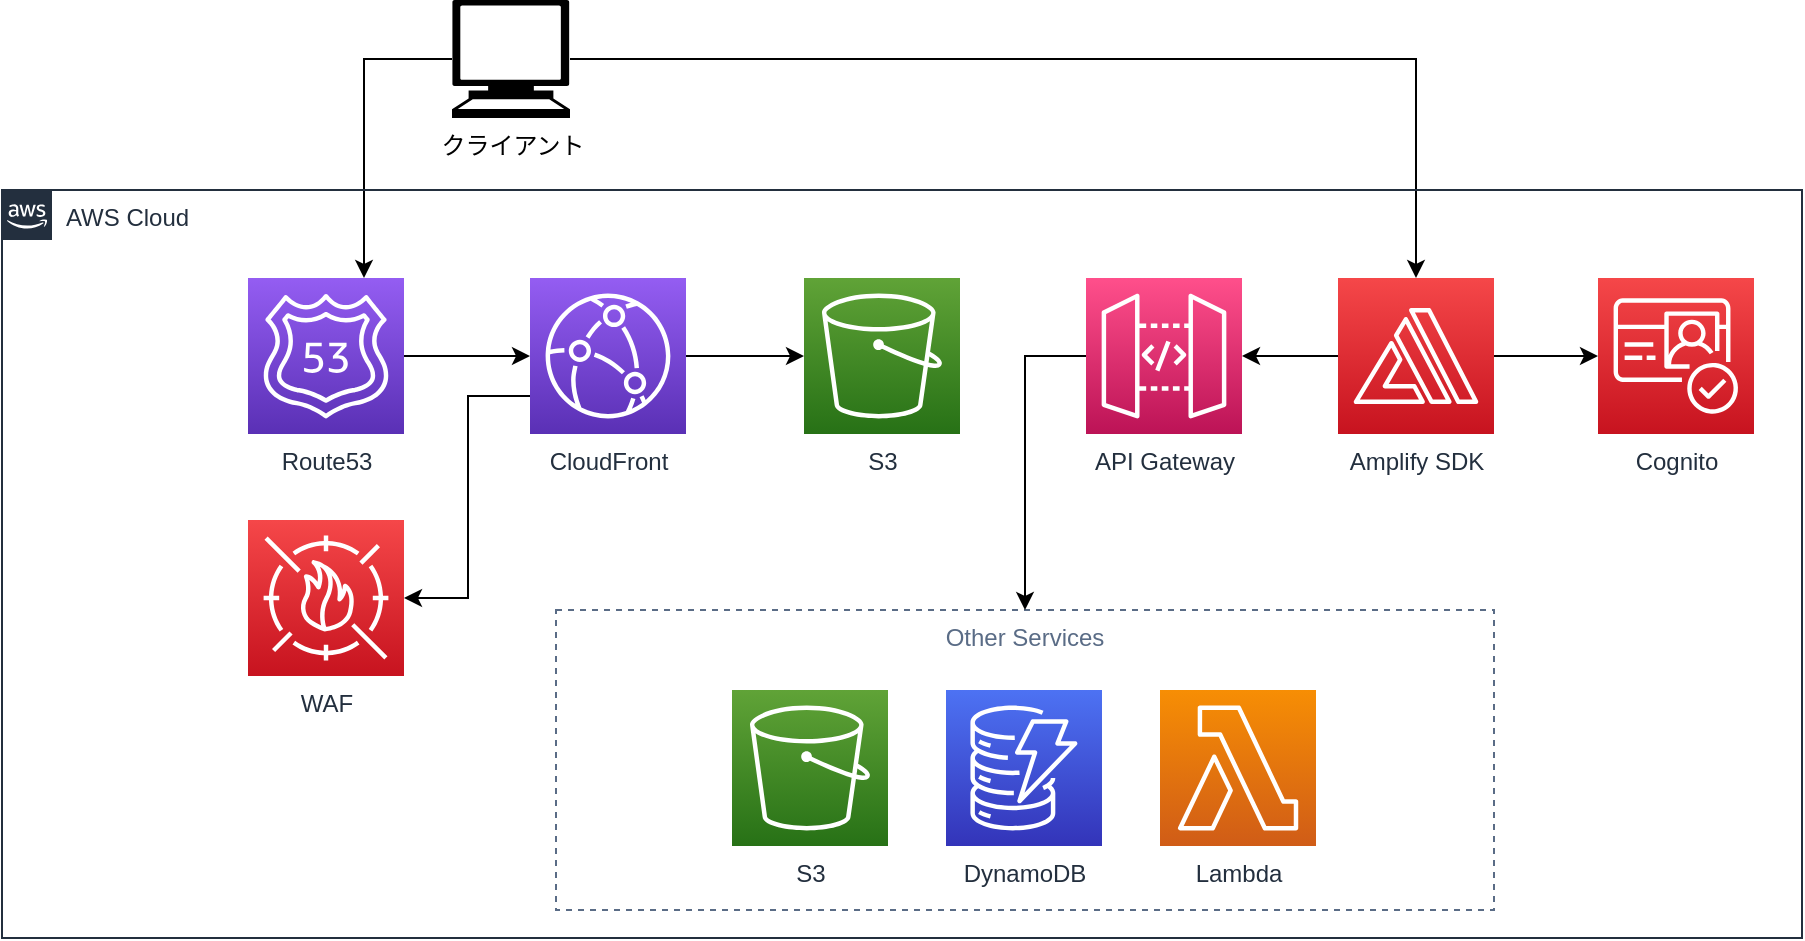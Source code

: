 <mxfile version="21.1.2" type="device">
  <diagram name="ページ1" id="80s_TT-eO7807xOBP9RJ">
    <mxGraphModel dx="1674" dy="844" grid="0" gridSize="10" guides="1" tooltips="1" connect="1" arrows="1" fold="1" page="1" pageScale="1" pageWidth="1169" pageHeight="827" math="0" shadow="0">
      <root>
        <mxCell id="0" />
        <mxCell id="1" parent="0" />
        <mxCell id="b-HRCgTtAuN_dH9P7AYA-6" style="edgeStyle=orthogonalEdgeStyle;rounded=0;orthogonalLoop=1;jettySize=auto;html=1;" parent="1" source="b-HRCgTtAuN_dH9P7AYA-3" target="b-HRCgTtAuN_dH9P7AYA-5" edge="1">
          <mxGeometry relative="1" as="geometry">
            <Array as="points">
              <mxPoint x="286" y="168" />
            </Array>
          </mxGeometry>
        </mxCell>
        <mxCell id="rKdkZZPiWeMUejs4Be-v-7" style="edgeStyle=orthogonalEdgeStyle;rounded=0;orthogonalLoop=1;jettySize=auto;html=1;" edge="1" parent="1" source="b-HRCgTtAuN_dH9P7AYA-3" target="rKdkZZPiWeMUejs4Be-v-6">
          <mxGeometry relative="1" as="geometry" />
        </mxCell>
        <mxCell id="b-HRCgTtAuN_dH9P7AYA-3" value="クライアント" style="shape=mxgraph.signs.tech.computer;html=1;pointerEvents=1;fillColor=#000000;strokeColor=none;verticalLabelPosition=bottom;verticalAlign=top;align=center;" parent="1" vertex="1">
          <mxGeometry x="330" y="138" width="59" height="59" as="geometry" />
        </mxCell>
        <mxCell id="ur_kVXdHA824hEiuYOVG-12" value="AWS Cloud" style="points=[[0,0],[0.25,0],[0.5,0],[0.75,0],[1,0],[1,0.25],[1,0.5],[1,0.75],[1,1],[0.75,1],[0.5,1],[0.25,1],[0,1],[0,0.75],[0,0.5],[0,0.25]];outlineConnect=0;gradientColor=none;html=1;whiteSpace=wrap;fontSize=12;fontStyle=0;container=1;pointerEvents=0;collapsible=0;recursiveResize=0;shape=mxgraph.aws4.group;grIcon=mxgraph.aws4.group_aws_cloud_alt;strokeColor=#232F3E;fillColor=none;verticalAlign=top;align=left;spacingLeft=30;fontColor=#232F3E;dashed=0;" parent="1" vertex="1">
          <mxGeometry x="105" y="233" width="900" height="374" as="geometry" />
        </mxCell>
        <mxCell id="b-HRCgTtAuN_dH9P7AYA-5" value="Route53" style="sketch=0;points=[[0,0,0],[0.25,0,0],[0.5,0,0],[0.75,0,0],[1,0,0],[0,1,0],[0.25,1,0],[0.5,1,0],[0.75,1,0],[1,1,0],[0,0.25,0],[0,0.5,0],[0,0.75,0],[1,0.25,0],[1,0.5,0],[1,0.75,0]];outlineConnect=0;fontColor=#232F3E;gradientColor=#945DF2;gradientDirection=north;fillColor=#5A30B5;strokeColor=#ffffff;dashed=0;verticalLabelPosition=bottom;verticalAlign=top;align=center;html=1;fontSize=12;fontStyle=0;aspect=fixed;shape=mxgraph.aws4.resourceIcon;resIcon=mxgraph.aws4.route_53;" parent="ur_kVXdHA824hEiuYOVG-12" vertex="1">
          <mxGeometry x="123" y="44" width="78" height="78" as="geometry" />
        </mxCell>
        <mxCell id="b-HRCgTtAuN_dH9P7AYA-9" value="WAF" style="sketch=0;points=[[0,0,0],[0.25,0,0],[0.5,0,0],[0.75,0,0],[1,0,0],[0,1,0],[0.25,1,0],[0.5,1,0],[0.75,1,0],[1,1,0],[0,0.25,0],[0,0.5,0],[0,0.75,0],[1,0.25,0],[1,0.5,0],[1,0.75,0]];outlineConnect=0;fontColor=#232F3E;gradientColor=#F54749;gradientDirection=north;fillColor=#C7131F;strokeColor=#ffffff;dashed=0;verticalLabelPosition=bottom;verticalAlign=top;align=center;html=1;fontSize=12;fontStyle=0;aspect=fixed;shape=mxgraph.aws4.resourceIcon;resIcon=mxgraph.aws4.waf;" parent="ur_kVXdHA824hEiuYOVG-12" vertex="1">
          <mxGeometry x="123" y="165" width="78" height="78" as="geometry" />
        </mxCell>
        <mxCell id="b-HRCgTtAuN_dH9P7AYA-10" style="edgeStyle=orthogonalEdgeStyle;rounded=0;orthogonalLoop=1;jettySize=auto;html=1;" parent="ur_kVXdHA824hEiuYOVG-12" source="b-HRCgTtAuN_dH9P7AYA-5" target="rKdkZZPiWeMUejs4Be-v-1" edge="1">
          <mxGeometry relative="1" as="geometry" />
        </mxCell>
        <mxCell id="ur_kVXdHA824hEiuYOVG-28" value="Other Services" style="fillColor=none;strokeColor=#5A6C86;dashed=1;verticalAlign=top;fontStyle=0;fontColor=#5A6C86;whiteSpace=wrap;html=1;" parent="ur_kVXdHA824hEiuYOVG-12" vertex="1">
          <mxGeometry x="277" y="210" width="469" height="150" as="geometry" />
        </mxCell>
        <mxCell id="ur_kVXdHA824hEiuYOVG-23" value="Cognito" style="sketch=0;points=[[0,0,0],[0.25,0,0],[0.5,0,0],[0.75,0,0],[1,0,0],[0,1,0],[0.25,1,0],[0.5,1,0],[0.75,1,0],[1,1,0],[0,0.25,0],[0,0.5,0],[0,0.75,0],[1,0.25,0],[1,0.5,0],[1,0.75,0]];outlineConnect=0;fontColor=#232F3E;gradientColor=#F54749;gradientDirection=north;fillColor=#C7131F;strokeColor=#ffffff;dashed=0;verticalLabelPosition=bottom;verticalAlign=top;align=center;html=1;fontSize=12;fontStyle=0;aspect=fixed;shape=mxgraph.aws4.resourceIcon;resIcon=mxgraph.aws4.cognito;" parent="ur_kVXdHA824hEiuYOVG-12" vertex="1">
          <mxGeometry x="798" y="44" width="78" height="78" as="geometry" />
        </mxCell>
        <mxCell id="ur_kVXdHA824hEiuYOVG-26" value="S3" style="sketch=0;points=[[0,0,0],[0.25,0,0],[0.5,0,0],[0.75,0,0],[1,0,0],[0,1,0],[0.25,1,0],[0.5,1,0],[0.75,1,0],[1,1,0],[0,0.25,0],[0,0.5,0],[0,0.75,0],[1,0.25,0],[1,0.5,0],[1,0.75,0]];outlineConnect=0;fontColor=#232F3E;gradientColor=#60A337;gradientDirection=north;fillColor=#277116;strokeColor=#ffffff;dashed=0;verticalLabelPosition=bottom;verticalAlign=top;align=center;html=1;fontSize=12;fontStyle=0;aspect=fixed;shape=mxgraph.aws4.resourceIcon;resIcon=mxgraph.aws4.s3;" parent="ur_kVXdHA824hEiuYOVG-12" vertex="1">
          <mxGeometry x="365" y="250" width="78" height="78" as="geometry" />
        </mxCell>
        <mxCell id="ur_kVXdHA824hEiuYOVG-27" value="Lambda" style="sketch=0;points=[[0,0,0],[0.25,0,0],[0.5,0,0],[0.75,0,0],[1,0,0],[0,1,0],[0.25,1,0],[0.5,1,0],[0.75,1,0],[1,1,0],[0,0.25,0],[0,0.5,0],[0,0.75,0],[1,0.25,0],[1,0.5,0],[1,0.75,0]];outlineConnect=0;fontColor=#232F3E;gradientColor=#F78E04;gradientDirection=north;fillColor=#D05C17;strokeColor=#ffffff;dashed=0;verticalLabelPosition=bottom;verticalAlign=top;align=center;html=1;fontSize=12;fontStyle=0;aspect=fixed;shape=mxgraph.aws4.resourceIcon;resIcon=mxgraph.aws4.lambda;" parent="ur_kVXdHA824hEiuYOVG-12" vertex="1">
          <mxGeometry x="579" y="250" width="78" height="78" as="geometry" />
        </mxCell>
        <mxCell id="rKdkZZPiWeMUejs4Be-v-3" style="edgeStyle=orthogonalEdgeStyle;rounded=0;orthogonalLoop=1;jettySize=auto;html=1;" edge="1" parent="ur_kVXdHA824hEiuYOVG-12" source="rKdkZZPiWeMUejs4Be-v-1" target="b-HRCgTtAuN_dH9P7AYA-9">
          <mxGeometry relative="1" as="geometry">
            <Array as="points">
              <mxPoint x="233" y="103" />
              <mxPoint x="233" y="204" />
            </Array>
          </mxGeometry>
        </mxCell>
        <mxCell id="rKdkZZPiWeMUejs4Be-v-4" style="edgeStyle=orthogonalEdgeStyle;rounded=0;orthogonalLoop=1;jettySize=auto;html=1;" edge="1" parent="ur_kVXdHA824hEiuYOVG-12" source="rKdkZZPiWeMUejs4Be-v-1" target="rKdkZZPiWeMUejs4Be-v-2">
          <mxGeometry relative="1" as="geometry" />
        </mxCell>
        <mxCell id="rKdkZZPiWeMUejs4Be-v-1" value="CloudFront" style="sketch=0;points=[[0,0,0],[0.25,0,0],[0.5,0,0],[0.75,0,0],[1,0,0],[0,1,0],[0.25,1,0],[0.5,1,0],[0.75,1,0],[1,1,0],[0,0.25,0],[0,0.5,0],[0,0.75,0],[1,0.25,0],[1,0.5,0],[1,0.75,0]];outlineConnect=0;fontColor=#232F3E;gradientColor=#945DF2;gradientDirection=north;fillColor=#5A30B5;strokeColor=#ffffff;dashed=0;verticalLabelPosition=bottom;verticalAlign=top;align=center;html=1;fontSize=12;fontStyle=0;aspect=fixed;shape=mxgraph.aws4.resourceIcon;resIcon=mxgraph.aws4.cloudfront;" vertex="1" parent="ur_kVXdHA824hEiuYOVG-12">
          <mxGeometry x="264" y="44" width="78" height="78" as="geometry" />
        </mxCell>
        <mxCell id="rKdkZZPiWeMUejs4Be-v-2" value="S3" style="sketch=0;points=[[0,0,0],[0.25,0,0],[0.5,0,0],[0.75,0,0],[1,0,0],[0,1,0],[0.25,1,0],[0.5,1,0],[0.75,1,0],[1,1,0],[0,0.25,0],[0,0.5,0],[0,0.75,0],[1,0.25,0],[1,0.5,0],[1,0.75,0]];outlineConnect=0;fontColor=#232F3E;gradientColor=#60A337;gradientDirection=north;fillColor=#277116;strokeColor=#ffffff;dashed=0;verticalLabelPosition=bottom;verticalAlign=top;align=center;html=1;fontSize=12;fontStyle=0;aspect=fixed;shape=mxgraph.aws4.resourceIcon;resIcon=mxgraph.aws4.s3;" vertex="1" parent="ur_kVXdHA824hEiuYOVG-12">
          <mxGeometry x="401" y="44" width="78" height="78" as="geometry" />
        </mxCell>
        <mxCell id="rKdkZZPiWeMUejs4Be-v-5" value="DynamoDB" style="sketch=0;points=[[0,0,0],[0.25,0,0],[0.5,0,0],[0.75,0,0],[1,0,0],[0,1,0],[0.25,1,0],[0.5,1,0],[0.75,1,0],[1,1,0],[0,0.25,0],[0,0.5,0],[0,0.75,0],[1,0.25,0],[1,0.5,0],[1,0.75,0]];outlineConnect=0;fontColor=#232F3E;gradientColor=#4D72F3;gradientDirection=north;fillColor=#3334B9;strokeColor=#ffffff;dashed=0;verticalLabelPosition=bottom;verticalAlign=top;align=center;html=1;fontSize=12;fontStyle=0;aspect=fixed;shape=mxgraph.aws4.resourceIcon;resIcon=mxgraph.aws4.dynamodb;" vertex="1" parent="ur_kVXdHA824hEiuYOVG-12">
          <mxGeometry x="472" y="250" width="78" height="78" as="geometry" />
        </mxCell>
        <mxCell id="rKdkZZPiWeMUejs4Be-v-9" style="edgeStyle=orthogonalEdgeStyle;rounded=0;orthogonalLoop=1;jettySize=auto;html=1;" edge="1" parent="ur_kVXdHA824hEiuYOVG-12" source="rKdkZZPiWeMUejs4Be-v-6" target="ur_kVXdHA824hEiuYOVG-23">
          <mxGeometry relative="1" as="geometry" />
        </mxCell>
        <mxCell id="rKdkZZPiWeMUejs4Be-v-10" style="edgeStyle=orthogonalEdgeStyle;rounded=0;orthogonalLoop=1;jettySize=auto;html=1;" edge="1" parent="ur_kVXdHA824hEiuYOVG-12" source="rKdkZZPiWeMUejs4Be-v-6" target="rKdkZZPiWeMUejs4Be-v-8">
          <mxGeometry relative="1" as="geometry" />
        </mxCell>
        <mxCell id="rKdkZZPiWeMUejs4Be-v-6" value="Amplify SDK" style="sketch=0;points=[[0,0,0],[0.25,0,0],[0.5,0,0],[0.75,0,0],[1,0,0],[0,1,0],[0.25,1,0],[0.5,1,0],[0.75,1,0],[1,1,0],[0,0.25,0],[0,0.5,0],[0,0.75,0],[1,0.25,0],[1,0.5,0],[1,0.75,0]];outlineConnect=0;fontColor=#232F3E;gradientColor=#F54749;gradientDirection=north;fillColor=#C7131F;strokeColor=#ffffff;dashed=0;verticalLabelPosition=bottom;verticalAlign=top;align=center;html=1;fontSize=12;fontStyle=0;aspect=fixed;shape=mxgraph.aws4.resourceIcon;resIcon=mxgraph.aws4.amplify;" vertex="1" parent="ur_kVXdHA824hEiuYOVG-12">
          <mxGeometry x="668" y="44" width="78" height="78" as="geometry" />
        </mxCell>
        <mxCell id="rKdkZZPiWeMUejs4Be-v-11" style="edgeStyle=orthogonalEdgeStyle;rounded=0;orthogonalLoop=1;jettySize=auto;html=1;entryX=0.5;entryY=0;entryDx=0;entryDy=0;" edge="1" parent="ur_kVXdHA824hEiuYOVG-12" source="rKdkZZPiWeMUejs4Be-v-8" target="ur_kVXdHA824hEiuYOVG-28">
          <mxGeometry relative="1" as="geometry">
            <Array as="points">
              <mxPoint x="512" y="83" />
            </Array>
          </mxGeometry>
        </mxCell>
        <mxCell id="rKdkZZPiWeMUejs4Be-v-8" value="API Gateway" style="sketch=0;points=[[0,0,0],[0.25,0,0],[0.5,0,0],[0.75,0,0],[1,0,0],[0,1,0],[0.25,1,0],[0.5,1,0],[0.75,1,0],[1,1,0],[0,0.25,0],[0,0.5,0],[0,0.75,0],[1,0.25,0],[1,0.5,0],[1,0.75,0]];outlineConnect=0;fontColor=#232F3E;gradientColor=#FF4F8B;gradientDirection=north;fillColor=#BC1356;strokeColor=#ffffff;dashed=0;verticalLabelPosition=bottom;verticalAlign=top;align=center;html=1;fontSize=12;fontStyle=0;aspect=fixed;shape=mxgraph.aws4.resourceIcon;resIcon=mxgraph.aws4.api_gateway;" vertex="1" parent="ur_kVXdHA824hEiuYOVG-12">
          <mxGeometry x="542" y="44" width="78" height="78" as="geometry" />
        </mxCell>
      </root>
    </mxGraphModel>
  </diagram>
</mxfile>
